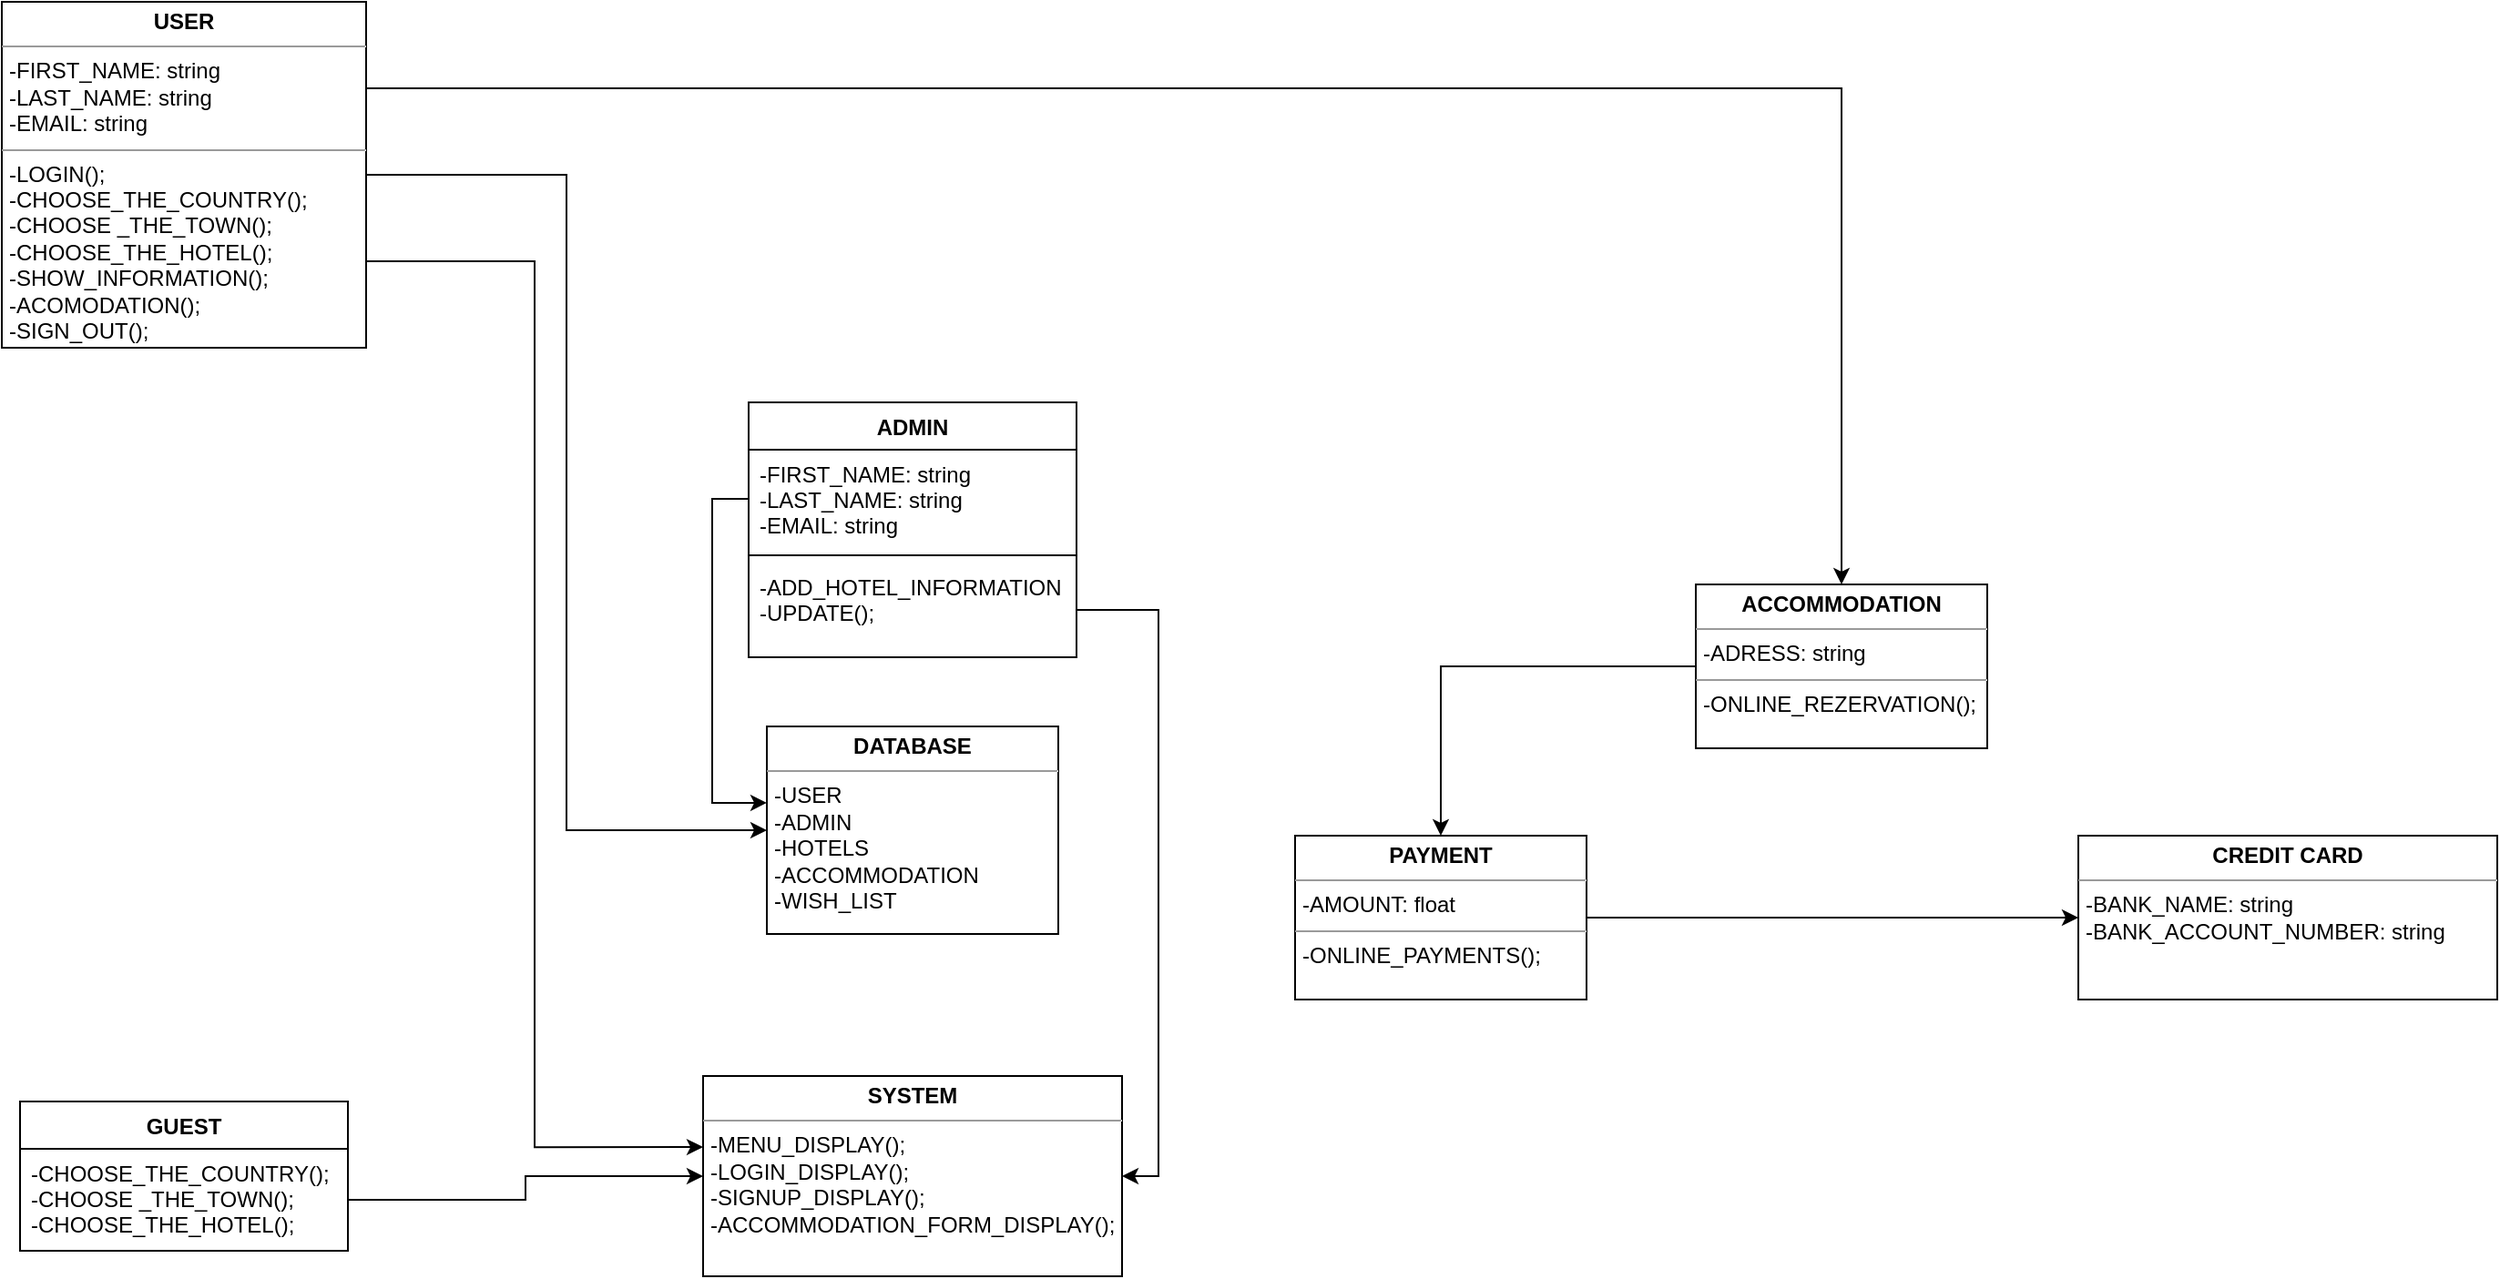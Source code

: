 <mxfile version="10.5.8" type="github"><diagram id="x7JoeBdoFD1oX0LL1LhE" name="Page-1"><mxGraphModel dx="1388" dy="614" grid="1" gridSize="10" guides="1" tooltips="1" connect="1" arrows="1" fold="1" page="1" pageScale="1" pageWidth="827" pageHeight="1169" math="0" shadow="0"><root><mxCell id="0"/><mxCell id="1" parent="0"/><mxCell id="xXDVVjpwtymol_tA-VFD-24" style="edgeStyle=orthogonalEdgeStyle;rounded=0;orthogonalLoop=1;jettySize=auto;html=1;exitX=1;exitY=0.5;exitDx=0;exitDy=0;entryX=0;entryY=0.5;entryDx=0;entryDy=0;" edge="1" parent="1" source="xXDVVjpwtymol_tA-VFD-1" target="xXDVVjpwtymol_tA-VFD-16"><mxGeometry relative="1" as="geometry"/></mxCell><mxCell id="xXDVVjpwtymol_tA-VFD-31" style="edgeStyle=orthogonalEdgeStyle;rounded=0;orthogonalLoop=1;jettySize=auto;html=1;exitX=1;exitY=0.75;exitDx=0;exitDy=0;entryX=0;entryY=0.355;entryDx=0;entryDy=0;entryPerimeter=0;" edge="1" parent="1" source="xXDVVjpwtymol_tA-VFD-1" target="xXDVVjpwtymol_tA-VFD-17"><mxGeometry relative="1" as="geometry"/></mxCell><mxCell id="xXDVVjpwtymol_tA-VFD-33" style="edgeStyle=orthogonalEdgeStyle;rounded=0;orthogonalLoop=1;jettySize=auto;html=1;exitX=1;exitY=0.25;exitDx=0;exitDy=0;entryX=0.5;entryY=0;entryDx=0;entryDy=0;" edge="1" parent="1" source="xXDVVjpwtymol_tA-VFD-1" target="xXDVVjpwtymol_tA-VFD-19"><mxGeometry relative="1" as="geometry"/></mxCell><mxCell id="xXDVVjpwtymol_tA-VFD-1" value="&lt;p style=&quot;margin: 0px ; margin-top: 4px ; text-align: center&quot;&gt;&lt;b&gt;USER&lt;/b&gt;&lt;/p&gt;&lt;hr size=&quot;1&quot;&gt;&lt;p style=&quot;margin: 0px ; margin-left: 4px&quot;&gt;-FIRST_NAME: string&lt;/p&gt;&lt;p style=&quot;margin: 0px ; margin-left: 4px&quot;&gt;-LAST_NAME: string&lt;/p&gt;&lt;p style=&quot;margin: 0px ; margin-left: 4px&quot;&gt;-EMAIL: string&lt;/p&gt;&lt;hr size=&quot;1&quot;&gt;&lt;p style=&quot;margin: 0px ; margin-left: 4px&quot;&gt;-LOGIN();&lt;/p&gt;&lt;p style=&quot;margin: 0px ; margin-left: 4px&quot;&gt;-CHOOSE_THE_COUNTRY();&lt;/p&gt;&lt;p style=&quot;margin: 0px ; margin-left: 4px&quot;&gt;-CHOOSE _THE_TOWN();&lt;/p&gt;&lt;p style=&quot;margin: 0px ; margin-left: 4px&quot;&gt;-CHOOSE_THE_HOTEL();&lt;/p&gt;&lt;p style=&quot;margin: 0px ; margin-left: 4px&quot;&gt;-SHOW_INFORMATION();&lt;/p&gt;&lt;p style=&quot;margin: 0px ; margin-left: 4px&quot;&gt;-ACOMODATION();&lt;/p&gt;&lt;p style=&quot;margin: 0px ; margin-left: 4px&quot;&gt;-SIGN_OUT();&lt;/p&gt;&lt;p style=&quot;margin: 0px ; margin-left: 4px&quot;&gt;&lt;br&gt;&lt;/p&gt;" style="verticalAlign=top;align=left;overflow=fill;fontSize=12;fontFamily=Helvetica;html=1;" vertex="1" parent="1"><mxGeometry x="30" y="170" width="200" height="190" as="geometry"/></mxCell><mxCell id="xXDVVjpwtymol_tA-VFD-2" value="ADMIN" style="swimlane;fontStyle=1;align=center;verticalAlign=top;childLayout=stackLayout;horizontal=1;startSize=26;horizontalStack=0;resizeParent=1;resizeParentMax=0;resizeLast=0;collapsible=1;marginBottom=0;" vertex="1" parent="1"><mxGeometry x="440" y="390" width="180" height="140" as="geometry"/></mxCell><mxCell id="xXDVVjpwtymol_tA-VFD-3" value="-FIRST_NAME: string&#10;-LAST_NAME: string&#10;-EMAIL: string&#10;" style="text;strokeColor=none;fillColor=none;align=left;verticalAlign=top;spacingLeft=4;spacingRight=4;overflow=hidden;rotatable=0;points=[[0,0.5],[1,0.5]];portConstraint=eastwest;" vertex="1" parent="xXDVVjpwtymol_tA-VFD-2"><mxGeometry y="26" width="180" height="54" as="geometry"/></mxCell><mxCell id="xXDVVjpwtymol_tA-VFD-4" value="" style="line;strokeWidth=1;fillColor=none;align=left;verticalAlign=middle;spacingTop=-1;spacingLeft=3;spacingRight=3;rotatable=0;labelPosition=right;points=[];portConstraint=eastwest;" vertex="1" parent="xXDVVjpwtymol_tA-VFD-2"><mxGeometry y="80" width="180" height="8" as="geometry"/></mxCell><mxCell id="xXDVVjpwtymol_tA-VFD-5" value="-ADD_HOTEL_INFORMATION&#10;-UPDATE();&#10;" style="text;strokeColor=none;fillColor=none;align=left;verticalAlign=top;spacingLeft=4;spacingRight=4;overflow=hidden;rotatable=0;points=[[0,0.5],[1,0.5]];portConstraint=eastwest;" vertex="1" parent="xXDVVjpwtymol_tA-VFD-2"><mxGeometry y="88" width="180" height="52" as="geometry"/></mxCell><mxCell id="xXDVVjpwtymol_tA-VFD-8" value="GUEST" style="swimlane;fontStyle=1;align=center;verticalAlign=top;childLayout=stackLayout;horizontal=1;startSize=26;horizontalStack=0;resizeParent=1;resizeParentMax=0;resizeLast=0;collapsible=1;marginBottom=0;" vertex="1" parent="1"><mxGeometry x="40" y="774" width="180" height="82" as="geometry"/></mxCell><mxCell id="xXDVVjpwtymol_tA-VFD-11" value="-CHOOSE_THE_COUNTRY();&#10;-CHOOSE _THE_TOWN();&#10;-CHOOSE_THE_HOTEL();" style="text;strokeColor=none;fillColor=none;align=left;verticalAlign=top;spacingLeft=4;spacingRight=4;overflow=hidden;rotatable=0;points=[[0,0.5],[1,0.5]];portConstraint=eastwest;" vertex="1" parent="xXDVVjpwtymol_tA-VFD-8"><mxGeometry y="26" width="180" height="56" as="geometry"/></mxCell><mxCell id="xXDVVjpwtymol_tA-VFD-16" value="&lt;p style=&quot;margin: 0px ; margin-top: 4px ; text-align: center&quot;&gt;&lt;b&gt;DATABASE&lt;/b&gt;&lt;/p&gt;&lt;hr size=&quot;1&quot;&gt;&lt;p style=&quot;margin: 0px ; margin-left: 4px&quot;&gt;-USER&lt;/p&gt;&lt;p style=&quot;margin: 0px ; margin-left: 4px&quot;&gt;-ADMIN&lt;/p&gt;&lt;p style=&quot;margin: 0px ; margin-left: 4px&quot;&gt;&lt;span&gt;-HOTELS&lt;/span&gt;&lt;/p&gt;&lt;p style=&quot;margin: 0px ; margin-left: 4px&quot;&gt;-ACCOMMODATION&lt;/p&gt;&lt;p style=&quot;margin: 0px ; margin-left: 4px&quot;&gt;-WISH_LIST&lt;/p&gt;" style="verticalAlign=top;align=left;overflow=fill;fontSize=12;fontFamily=Helvetica;html=1;" vertex="1" parent="1"><mxGeometry x="450" y="568" width="160" height="114" as="geometry"/></mxCell><mxCell id="xXDVVjpwtymol_tA-VFD-17" value="&lt;p style=&quot;margin: 0px ; margin-top: 4px ; text-align: center&quot;&gt;&lt;b&gt;SYSTEM&lt;/b&gt;&lt;/p&gt;&lt;hr size=&quot;1&quot;&gt;&lt;p style=&quot;margin: 0px ; margin-left: 4px&quot;&gt;-MENU_DISPLAY();&lt;/p&gt;&lt;p style=&quot;margin: 0px ; margin-left: 4px&quot;&gt;-LOGIN_DISPLAY();&lt;/p&gt;&lt;p style=&quot;margin: 0px ; margin-left: 4px&quot;&gt;-SIGNUP_DISPLAY();&lt;/p&gt;&lt;p style=&quot;margin: 0px ; margin-left: 4px&quot;&gt;-ACCOMMODATION_FORM_DISPLAY();&lt;/p&gt;&lt;p style=&quot;margin: 0px ; margin-left: 4px&quot;&gt;&lt;br&gt;&lt;/p&gt;" style="verticalAlign=top;align=left;overflow=fill;fontSize=12;fontFamily=Helvetica;html=1;" vertex="1" parent="1"><mxGeometry x="415" y="760" width="230" height="110" as="geometry"/></mxCell><mxCell id="xXDVVjpwtymol_tA-VFD-22" style="edgeStyle=orthogonalEdgeStyle;rounded=0;orthogonalLoop=1;jettySize=auto;html=1;exitX=0;exitY=0.5;exitDx=0;exitDy=0;entryX=0.5;entryY=0;entryDx=0;entryDy=0;" edge="1" parent="1" source="xXDVVjpwtymol_tA-VFD-19" target="xXDVVjpwtymol_tA-VFD-20"><mxGeometry relative="1" as="geometry"/></mxCell><mxCell id="xXDVVjpwtymol_tA-VFD-19" value="&lt;p style=&quot;margin: 0px ; margin-top: 4px ; text-align: center&quot;&gt;&lt;b&gt;ACCOMMODATION&lt;/b&gt;&lt;/p&gt;&lt;hr size=&quot;1&quot;&gt;&lt;p style=&quot;margin: 0px ; margin-left: 4px&quot;&gt;-ADRESS: string&lt;/p&gt;&lt;hr size=&quot;1&quot;&gt;&lt;p style=&quot;margin: 0px ; margin-left: 4px&quot;&gt;-ONLINE_REZERVATION();&lt;/p&gt;" style="verticalAlign=top;align=left;overflow=fill;fontSize=12;fontFamily=Helvetica;html=1;" vertex="1" parent="1"><mxGeometry x="960" y="490" width="160" height="90" as="geometry"/></mxCell><mxCell id="xXDVVjpwtymol_tA-VFD-23" style="edgeStyle=orthogonalEdgeStyle;rounded=0;orthogonalLoop=1;jettySize=auto;html=1;exitX=1;exitY=0.5;exitDx=0;exitDy=0;entryX=0;entryY=0.5;entryDx=0;entryDy=0;" edge="1" parent="1" source="xXDVVjpwtymol_tA-VFD-20" target="xXDVVjpwtymol_tA-VFD-21"><mxGeometry relative="1" as="geometry"/></mxCell><mxCell id="xXDVVjpwtymol_tA-VFD-20" value="&lt;p style=&quot;margin: 0px ; margin-top: 4px ; text-align: center&quot;&gt;&lt;b&gt;PAYMENT&lt;/b&gt;&lt;/p&gt;&lt;hr size=&quot;1&quot;&gt;&lt;p style=&quot;margin: 0px ; margin-left: 4px&quot;&gt;-AMOUNT: float&lt;/p&gt;&lt;hr size=&quot;1&quot;&gt;&lt;p style=&quot;margin: 0px ; margin-left: 4px&quot;&gt;-ONLINE_PAYMENTS();&lt;/p&gt;" style="verticalAlign=top;align=left;overflow=fill;fontSize=12;fontFamily=Helvetica;html=1;" vertex="1" parent="1"><mxGeometry x="740" y="628" width="160" height="90" as="geometry"/></mxCell><mxCell id="xXDVVjpwtymol_tA-VFD-21" value="&lt;p style=&quot;margin: 0px ; margin-top: 4px ; text-align: center&quot;&gt;&lt;b&gt;CREDIT CARD&lt;/b&gt;&lt;/p&gt;&lt;hr size=&quot;1&quot;&gt;&lt;p style=&quot;margin: 0px ; margin-left: 4px&quot;&gt;-BANK_NAME: string&lt;/p&gt;&lt;p style=&quot;margin: 0px ; margin-left: 4px&quot;&gt;-BANK_ACCOUNT_NUMBER: string&lt;/p&gt;" style="verticalAlign=top;align=left;overflow=fill;fontSize=12;fontFamily=Helvetica;html=1;" vertex="1" parent="1"><mxGeometry x="1170" y="628" width="230" height="90" as="geometry"/></mxCell><mxCell id="xXDVVjpwtymol_tA-VFD-28" style="edgeStyle=orthogonalEdgeStyle;rounded=0;orthogonalLoop=1;jettySize=auto;html=1;exitX=0;exitY=0.5;exitDx=0;exitDy=0;entryX=0;entryY=0.368;entryDx=0;entryDy=0;entryPerimeter=0;" edge="1" parent="1" source="xXDVVjpwtymol_tA-VFD-3" target="xXDVVjpwtymol_tA-VFD-16"><mxGeometry relative="1" as="geometry"/></mxCell><mxCell id="xXDVVjpwtymol_tA-VFD-29" style="edgeStyle=orthogonalEdgeStyle;rounded=0;orthogonalLoop=1;jettySize=auto;html=1;exitX=1;exitY=0.5;exitDx=0;exitDy=0;entryX=0;entryY=0.5;entryDx=0;entryDy=0;" edge="1" parent="1" source="xXDVVjpwtymol_tA-VFD-11" target="xXDVVjpwtymol_tA-VFD-17"><mxGeometry relative="1" as="geometry"/></mxCell><mxCell id="xXDVVjpwtymol_tA-VFD-35" style="edgeStyle=orthogonalEdgeStyle;rounded=0;orthogonalLoop=1;jettySize=auto;html=1;exitX=1;exitY=0.5;exitDx=0;exitDy=0;entryX=1;entryY=0.5;entryDx=0;entryDy=0;" edge="1" parent="1" source="xXDVVjpwtymol_tA-VFD-5" target="xXDVVjpwtymol_tA-VFD-17"><mxGeometry relative="1" as="geometry"/></mxCell></root></mxGraphModel></diagram></mxfile>